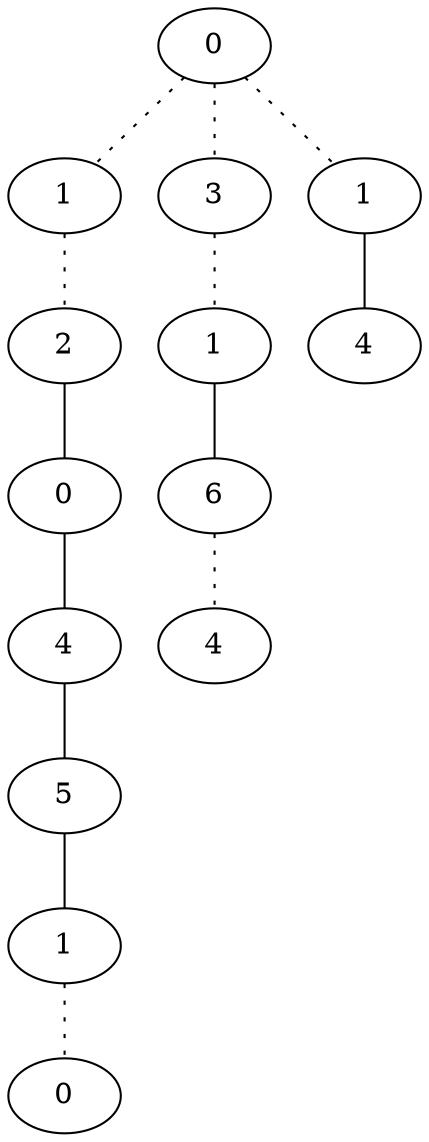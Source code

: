 graph {
a0[label=0];
a1[label=1];
a2[label=2];
a3[label=0];
a4[label=4];
a5[label=5];
a6[label=1];
a7[label=0];
a8[label=3];
a9[label=1];
a10[label=6];
a11[label=4];
a12[label=1];
a13[label=4];
a0 -- a1 [style=dotted];
a0 -- a8 [style=dotted];
a0 -- a12 [style=dotted];
a1 -- a2 [style=dotted];
a2 -- a3;
a3 -- a4;
a4 -- a5;
a5 -- a6;
a6 -- a7 [style=dotted];
a8 -- a9 [style=dotted];
a9 -- a10;
a10 -- a11 [style=dotted];
a12 -- a13;
}
